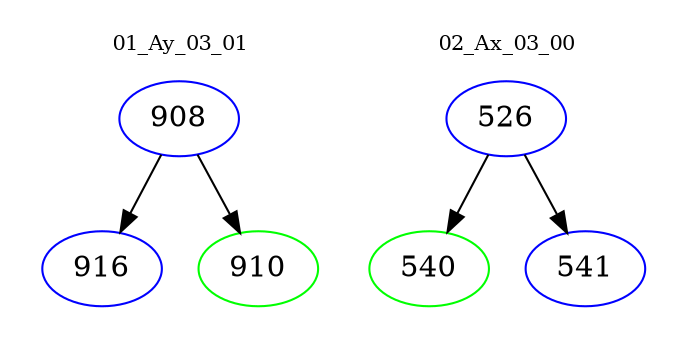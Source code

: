 digraph{
subgraph cluster_0 {
color = white
label = "01_Ay_03_01";
fontsize=10;
T0_908 [label="908", color="blue"]
T0_908 -> T0_916 [color="black"]
T0_916 [label="916", color="blue"]
T0_908 -> T0_910 [color="black"]
T0_910 [label="910", color="green"]
}
subgraph cluster_1 {
color = white
label = "02_Ax_03_00";
fontsize=10;
T1_526 [label="526", color="blue"]
T1_526 -> T1_540 [color="black"]
T1_540 [label="540", color="green"]
T1_526 -> T1_541 [color="black"]
T1_541 [label="541", color="blue"]
}
}
